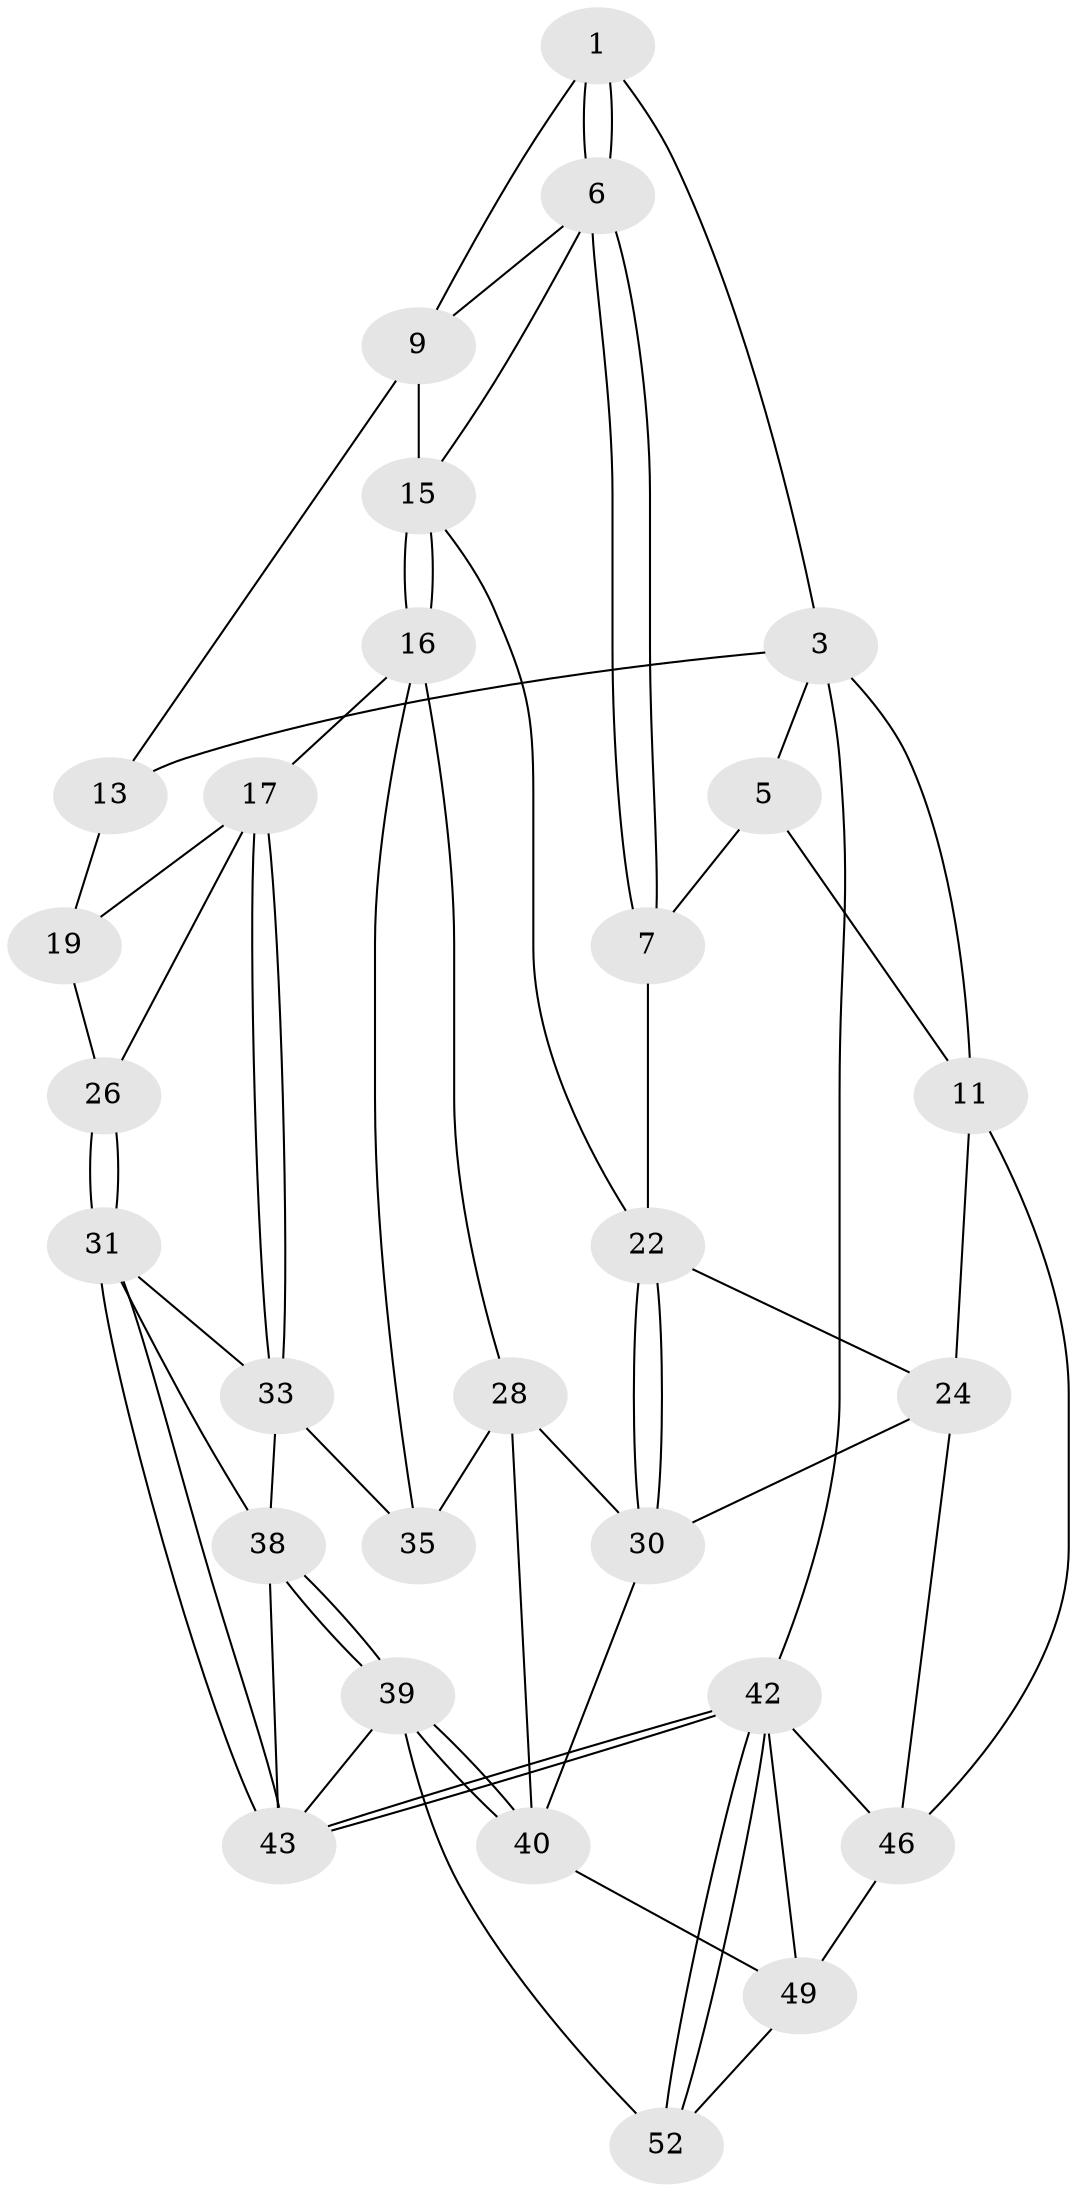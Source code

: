 // Generated by graph-tools (version 1.1) at 2025/24/03/03/25 07:24:37]
// undirected, 28 vertices, 64 edges
graph export_dot {
graph [start="1"]
  node [color=gray90,style=filled];
  1 [pos="+0.3000051392984459+0",super="+2"];
  3 [pos="+1+0",super="+4"];
  5 [pos="+0.16947999857961707+0",super="+8"];
  6 [pos="+0.20481024960626135+0.22616979332566614",super="+10"];
  7 [pos="+0.18243940897623637+0.23359328742722626"];
  9 [pos="+0.5593084857150113+0.0031113130409462825",super="+12"];
  11 [pos="+0+0",super="+25"];
  13 [pos="+0.8686372150898336+0.14312886727323276",super="+14"];
  15 [pos="+0.633277825673125+0.33580791869507687",super="+21"];
  16 [pos="+0.6646658431884501+0.37415545753901974",super="+27"];
  17 [pos="+0.7007369866389601+0.3844621915450016",super="+18"];
  19 [pos="+0.8572666654813018+0.2480728986761032",super="+20"];
  22 [pos="+0.41815415595961886+0.44206621280067115",super="+23"];
  24 [pos="+0+0.4280846519971371",super="+37"];
  26 [pos="+1+0.4880767976600797"];
  28 [pos="+0.470099075641727+0.5857821807822327",super="+29"];
  30 [pos="+0.3803738716133614+0.5838498243240686",super="+36"];
  31 [pos="+1+0.5349866771941427",super="+32"];
  33 [pos="+0.8018061859274657+0.5666174836946181",super="+34"];
  35 [pos="+0.638208185364975+0.5964592702347196"];
  38 [pos="+0.6735814867054926+0.7379565432762892",super="+41"];
  39 [pos="+0.5799829991588409+0.9940253760857661",super="+50"];
  40 [pos="+0.5257478259851642+0.9336927833715488",super="+44"];
  42 [pos="+1+1",super="+47"];
  43 [pos="+1+0.7747722348502247",super="+45"];
  46 [pos="+0+0.866103141873648",super="+48"];
  49 [pos="+0.12230713643055102+0.860332535523071",super="+51"];
  52 [pos="+0.6034118760490441+1"];
  1 -- 6;
  1 -- 6;
  1 -- 3;
  1 -- 9;
  3 -- 42 [weight=2];
  3 -- 11;
  3 -- 5;
  3 -- 13;
  5 -- 11;
  5 -- 7;
  6 -- 7;
  6 -- 7;
  6 -- 9;
  6 -- 15;
  7 -- 22;
  9 -- 13;
  9 -- 15;
  11 -- 24;
  11 -- 46;
  13 -- 19;
  15 -- 16;
  15 -- 16;
  15 -- 22;
  16 -- 17;
  16 -- 35;
  16 -- 28;
  17 -- 33;
  17 -- 33;
  17 -- 26;
  17 -- 19;
  19 -- 26;
  22 -- 30;
  22 -- 30;
  22 -- 24;
  24 -- 30;
  24 -- 46;
  26 -- 31;
  26 -- 31;
  28 -- 35;
  28 -- 40;
  28 -- 30;
  30 -- 40;
  31 -- 43;
  31 -- 43;
  31 -- 33;
  31 -- 38;
  33 -- 35;
  33 -- 38;
  38 -- 39;
  38 -- 39;
  38 -- 43;
  39 -- 40;
  39 -- 40;
  39 -- 43;
  39 -- 52;
  40 -- 49;
  42 -- 43;
  42 -- 43;
  42 -- 52;
  42 -- 52;
  42 -- 46;
  42 -- 49;
  46 -- 49;
  49 -- 52;
}
